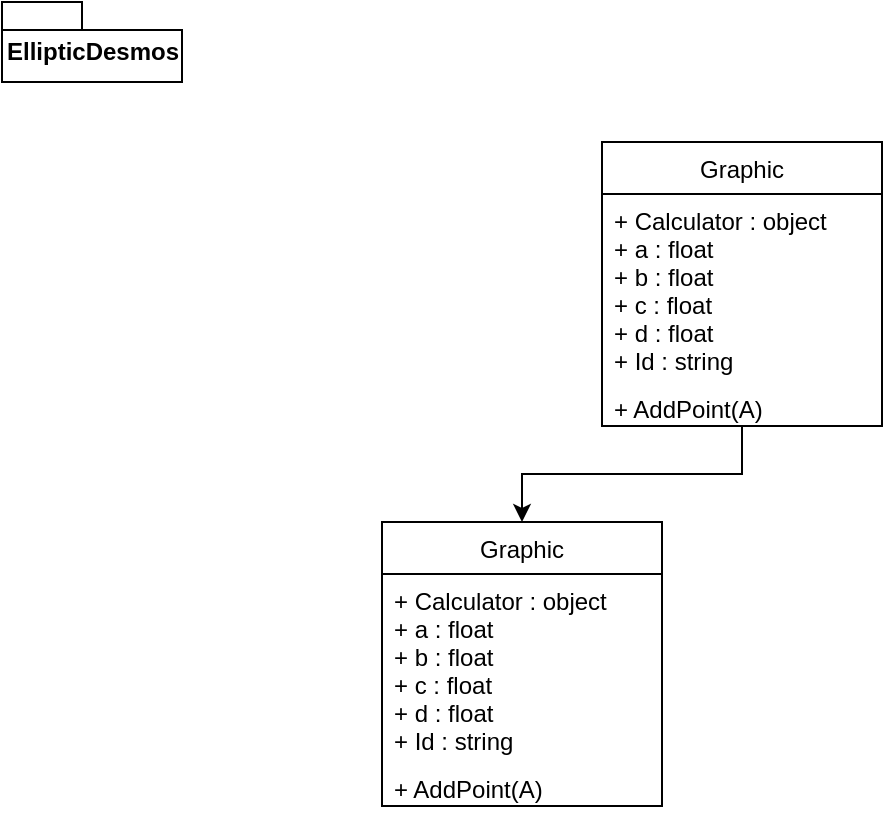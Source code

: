 <mxfile version="17.1.3" type="github" pages="3">
  <diagram id="Onil-J-Lb2S4ngcwoNs3" name="InterfaceGraphique">
    <mxGraphModel dx="1016" dy="533" grid="1" gridSize="10" guides="1" tooltips="1" connect="1" arrows="1" fold="1" page="1" pageScale="1" pageWidth="827" pageHeight="1169" math="0" shadow="0">
      <root>
        <mxCell id="0" />
        <mxCell id="1" parent="0" />
        <mxCell id="Tepk4pUlId4ZBmwnH0sn-1" value="EllipticDesmos" style="shape=folder;fontStyle=1;spacingTop=10;tabWidth=40;tabHeight=14;tabPosition=left;html=1;" parent="1" vertex="1">
          <mxGeometry x="30" y="10" width="90" height="40" as="geometry" />
        </mxCell>
        <mxCell id="MzOy-XGdPNYrwRz2Y23X-4" style="edgeStyle=orthogonalEdgeStyle;rounded=0;orthogonalLoop=1;jettySize=auto;html=1;entryX=0.5;entryY=0;entryDx=0;entryDy=0;" edge="1" parent="1" source="Tepk4pUlId4ZBmwnH0sn-2" target="MzOy-XGdPNYrwRz2Y23X-1">
          <mxGeometry relative="1" as="geometry" />
        </mxCell>
        <mxCell id="Tepk4pUlId4ZBmwnH0sn-2" value="Graphic" style="swimlane;fontStyle=0;childLayout=stackLayout;horizontal=1;startSize=26;fillColor=none;horizontalStack=0;resizeParent=1;resizeParentMax=0;resizeLast=0;collapsible=1;marginBottom=0;" parent="1" vertex="1">
          <mxGeometry x="330" y="80" width="140" height="142" as="geometry">
            <mxRectangle x="344" y="80" width="70" height="26" as="alternateBounds" />
          </mxGeometry>
        </mxCell>
        <mxCell id="Tepk4pUlId4ZBmwnH0sn-3" value="+ Calculator : object&#xa;+ a : float&#xa;+ b : float&#xa;+ c : float&#xa;+ d : float&#xa;+ Id : string" style="text;strokeColor=none;fillColor=none;align=left;verticalAlign=top;spacingLeft=4;spacingRight=4;overflow=hidden;rotatable=0;points=[[0,0.5],[1,0.5]];portConstraint=eastwest;" parent="Tepk4pUlId4ZBmwnH0sn-2" vertex="1">
          <mxGeometry y="26" width="140" height="94" as="geometry" />
        </mxCell>
        <mxCell id="Tepk4pUlId4ZBmwnH0sn-4" value="+ AddPoint(A) " style="text;strokeColor=none;fillColor=none;align=left;verticalAlign=top;spacingLeft=4;spacingRight=4;overflow=hidden;rotatable=0;points=[[0,0.5],[1,0.5]];portConstraint=eastwest;sketch=0;gradientColor=#B3FF66;rounded=0;glass=0;absoluteArcSize=0;" parent="Tepk4pUlId4ZBmwnH0sn-2" vertex="1">
          <mxGeometry y="120" width="140" height="22" as="geometry" />
        </mxCell>
        <mxCell id="MzOy-XGdPNYrwRz2Y23X-1" value="Graphic" style="swimlane;fontStyle=0;childLayout=stackLayout;horizontal=1;startSize=26;fillColor=none;horizontalStack=0;resizeParent=1;resizeParentMax=0;resizeLast=0;collapsible=1;marginBottom=0;" vertex="1" parent="1">
          <mxGeometry x="220" y="270" width="140" height="142" as="geometry">
            <mxRectangle x="344" y="80" width="70" height="26" as="alternateBounds" />
          </mxGeometry>
        </mxCell>
        <mxCell id="MzOy-XGdPNYrwRz2Y23X-2" value="+ Calculator : object&#xa;+ a : float&#xa;+ b : float&#xa;+ c : float&#xa;+ d : float&#xa;+ Id : string" style="text;strokeColor=none;fillColor=none;align=left;verticalAlign=top;spacingLeft=4;spacingRight=4;overflow=hidden;rotatable=0;points=[[0,0.5],[1,0.5]];portConstraint=eastwest;" vertex="1" parent="MzOy-XGdPNYrwRz2Y23X-1">
          <mxGeometry y="26" width="140" height="94" as="geometry" />
        </mxCell>
        <mxCell id="MzOy-XGdPNYrwRz2Y23X-3" value="+ AddPoint(A) " style="text;strokeColor=none;fillColor=none;align=left;verticalAlign=top;spacingLeft=4;spacingRight=4;overflow=hidden;rotatable=0;points=[[0,0.5],[1,0.5]];portConstraint=eastwest;sketch=0;gradientColor=#B3FF66;rounded=0;glass=0;absoluteArcSize=0;" vertex="1" parent="MzOy-XGdPNYrwRz2Y23X-1">
          <mxGeometry y="120" width="140" height="22" as="geometry" />
        </mxCell>
      </root>
    </mxGraphModel>
  </diagram>
  <diagram id="YGg2rZB6yz5wcsw4N4a4" name="FctsCrypto">
    <mxGraphModel grid="1" gridSize="10" guides="1" tooltips="1" connect="1" arrows="1" page="1" fold="1" pageScale="1" pageWidth="827" pageHeight="1169" math="0" shadow="0">
      <root>
        <mxCell id="4x20KhhNzzTn9MA3KTla-0" />
        <mxCell id="4x20KhhNzzTn9MA3KTla-1" parent="4x20KhhNzzTn9MA3KTla-0" />
        <mxCell id="hZ5mlCI5GJ1jsmW44s3F-0" value="Fonctions Crypto" style="text;html=1;strokeColor=none;fillColor=none;align=center;verticalAlign=middle;whiteSpace=wrap;rounded=0;" parent="4x20KhhNzzTn9MA3KTla-1" vertex="1">
          <mxGeometry x="380" y="295" width="60" height="30" as="geometry" />
        </mxCell>
        <mxCell id="tCT-U6A-kNsw4rHphWRb-0" value="" style="ellipse;whiteSpace=wrap;html=1;fillColor=none;" parent="4x20KhhNzzTn9MA3KTla-1" vertex="1">
          <mxGeometry x="350" y="270" width="120" height="80" as="geometry" />
        </mxCell>
        <mxCell id="_B6NBHiB4w5xj34J7TKc-0" value="&lt;p style=&quot;margin: 0px ; margin-top: 4px ; text-align: center&quot;&gt;&lt;b&gt;Choix_domaine()&lt;/b&gt;&lt;/p&gt;&lt;p style=&quot;margin: 0px ; margin-top: 4px ; text-align: center&quot;&gt;Fonction à créer&lt;/p&gt;&lt;hr size=&quot;1&quot;&gt;&lt;p style=&quot;text-align: center ; margin: 0px 0px 0px 4px&quot;&gt;Entrée&lt;/p&gt;&lt;p style=&quot;margin: 0px ; margin-left: 4px&quot;&gt;int : p&lt;/p&gt;&lt;p style=&quot;margin: 0px ; margin-left: 4px&quot;&gt;int : 2**m&lt;/p&gt;&lt;p style=&quot;margin: 0px ; margin-left: 4px&quot;&gt;&lt;br&gt;&lt;/p&gt;&lt;hr size=&quot;1&quot;&gt;&lt;p style=&quot;margin: 0px ; margin-left: 4px&quot;&gt;+ Sortie : Domaines fini ou binaire&lt;/p&gt;" style="verticalAlign=top;align=left;overflow=fill;fontSize=12;fontFamily=Helvetica;html=1;" parent="4x20KhhNzzTn9MA3KTla-1" vertex="1">
          <mxGeometry x="319" y="370" width="190" height="110" as="geometry" />
        </mxCell>
        <mxCell id="g4--oRuNvnhPzPkheCb2-0" value="binaire" style="html=1;verticalAlign=bottom;endArrow=block;rounded=0;exitX=0.419;exitY=1.018;exitDx=0;exitDy=0;exitPerimeter=0;" parent="4x20KhhNzzTn9MA3KTla-1" source="_B6NBHiB4w5xj34J7TKc-0" edge="1">
          <mxGeometry width="80" relative="1" as="geometry">
            <mxPoint x="360" y="460" as="sourcePoint" />
            <mxPoint x="360" y="600" as="targetPoint" />
          </mxGeometry>
        </mxCell>
        <mxCell id="g4--oRuNvnhPzPkheCb2-1" value="finis" style="html=1;verticalAlign=bottom;endArrow=block;rounded=0;exitX=0.619;exitY=1.03;exitDx=0;exitDy=0;exitPerimeter=0;" parent="4x20KhhNzzTn9MA3KTla-1" source="_B6NBHiB4w5xj34J7TKc-0" edge="1">
          <mxGeometry width="80" relative="1" as="geometry">
            <mxPoint x="360" y="460" as="sourcePoint" />
            <mxPoint x="480" y="600" as="targetPoint" />
          </mxGeometry>
        </mxCell>
      </root>
    </mxGraphModel>
  </diagram>
  <diagram id="whLLJIjQarJfwcpgsh9Q" name="laura">
    <mxGraphModel dx="782" dy="468" grid="1" gridSize="10" guides="1" tooltips="1" connect="1" arrows="1" fold="1" page="1" pageScale="1" pageWidth="827" pageHeight="1169" math="0" shadow="0">
      <root>
        <mxCell id="g2q9SSn4mbLMj3b3ABah-0" />
        <mxCell id="g2q9SSn4mbLMj3b3ABah-1" parent="g2q9SSn4mbLMj3b3ABah-0" />
        <mxCell id="g2q9SSn4mbLMj3b3ABah-2" value="" style="shape=table;startSize=0;container=1;collapsible=0;childLayout=tableLayout;" vertex="1" parent="g2q9SSn4mbLMj3b3ABah-1">
          <mxGeometry x="280" y="160" width="440" height="270" as="geometry" />
        </mxCell>
        <mxCell id="g2q9SSn4mbLMj3b3ABah-3" value="" style="shape=tableRow;horizontal=0;startSize=0;swimlaneHead=0;swimlaneBody=0;top=0;left=0;bottom=0;right=0;collapsible=0;dropTarget=0;fillColor=none;points=[[0,0.5],[1,0.5]];portConstraint=eastwest;" vertex="1" parent="g2q9SSn4mbLMj3b3ABah-2">
          <mxGeometry width="440" height="40" as="geometry" />
        </mxCell>
        <mxCell id="g2q9SSn4mbLMj3b3ABah-4" value="" style="shape=partialRectangle;html=1;whiteSpace=wrap;connectable=0;overflow=hidden;fillColor=none;top=0;left=0;bottom=0;right=0;pointerEvents=1;" vertex="1" parent="g2q9SSn4mbLMj3b3ABah-3">
          <mxGeometry width="200" height="40" as="geometry">
            <mxRectangle width="200" height="40" as="alternateBounds" />
          </mxGeometry>
        </mxCell>
        <mxCell id="g2q9SSn4mbLMj3b3ABah-5" value="" style="shape=partialRectangle;html=1;whiteSpace=wrap;connectable=0;overflow=hidden;fillColor=none;top=0;left=0;bottom=0;right=0;pointerEvents=1;" vertex="1" parent="g2q9SSn4mbLMj3b3ABah-3">
          <mxGeometry x="200" width="80" height="40" as="geometry">
            <mxRectangle width="80" height="40" as="alternateBounds" />
          </mxGeometry>
        </mxCell>
        <mxCell id="g2q9SSn4mbLMj3b3ABah-6" value="" style="shape=partialRectangle;html=1;whiteSpace=wrap;connectable=0;overflow=hidden;fillColor=none;top=0;left=0;bottom=0;right=0;pointerEvents=1;" vertex="1" parent="g2q9SSn4mbLMj3b3ABah-3">
          <mxGeometry x="280" width="50" height="40" as="geometry">
            <mxRectangle width="50" height="40" as="alternateBounds" />
          </mxGeometry>
        </mxCell>
        <mxCell id="g2q9SSn4mbLMj3b3ABah-7" value="" style="shape=partialRectangle;html=1;whiteSpace=wrap;connectable=0;overflow=hidden;fillColor=none;top=0;left=0;bottom=0;right=0;pointerEvents=1;" vertex="1" parent="g2q9SSn4mbLMj3b3ABah-3">
          <mxGeometry x="330" width="110" height="40" as="geometry">
            <mxRectangle width="110" height="40" as="alternateBounds" />
          </mxGeometry>
        </mxCell>
        <mxCell id="g2q9SSn4mbLMj3b3ABah-8" value="" style="shape=tableRow;horizontal=0;startSize=0;swimlaneHead=0;swimlaneBody=0;top=0;left=0;bottom=0;right=0;collapsible=0;dropTarget=0;fillColor=none;points=[[0,0.5],[1,0.5]];portConstraint=eastwest;" vertex="1" parent="g2q9SSn4mbLMj3b3ABah-2">
          <mxGeometry y="40" width="440" height="80" as="geometry" />
        </mxCell>
        <mxCell id="g2q9SSn4mbLMj3b3ABah-9" value="&lt;span class=&quot;pl-smi&quot; style=&quot;box-sizing: border-box ; color: rgb(36 , 41 , 47) ; font-family: , , &amp;#34;sf mono&amp;#34; , &amp;#34;menlo&amp;#34; , &amp;#34;consolas&amp;#34; , &amp;#34;liberation mono&amp;#34; , monospace ; background-color: rgb(255 , 255 , 255)&quot;&gt;this&lt;/span&gt;&lt;span class=&quot;pl-kos&quot; style=&quot;box-sizing: border-box ; color: rgb(36 , 41 , 47) ; font-family: , , &amp;#34;sf mono&amp;#34; , &amp;#34;menlo&amp;#34; , &amp;#34;consolas&amp;#34; , &amp;#34;liberation mono&amp;#34; , monospace ; background-color: rgb(255 , 255 , 255)&quot;&gt;.&lt;/span&gt;&lt;span class=&quot;pl-c1&quot; style=&quot;box-sizing: border-box ; font-family: , , &amp;#34;sf mono&amp;#34; , &amp;#34;menlo&amp;#34; , &amp;#34;consolas&amp;#34; , &amp;#34;liberation mono&amp;#34; , monospace ; background-color: rgb(255 , 255 , 255)&quot;&gt;x&lt;/span&gt;&lt;span class=&quot;pl-kos&quot; style=&quot;box-sizing: border-box ; color: rgb(36 , 41 , 47) ; font-family: , , &amp;#34;sf mono&amp;#34; , &amp;#34;menlo&amp;#34; , &amp;#34;consolas&amp;#34; , &amp;#34;liberation mono&amp;#34; , monospace ; background-color: rgb(255 , 255 , 255)&quot;&gt;.&lt;/span&gt;&lt;span class=&quot;pl-en&quot; style=&quot;box-sizing: border-box ; font-family: , , &amp;#34;sf mono&amp;#34; , &amp;#34;menlo&amp;#34; , &amp;#34;consolas&amp;#34; , &amp;#34;liberation mono&amp;#34; , monospace ; background-color: rgb(255 , 255 , 255)&quot;&gt;&lt;span class=&quot;pl-token&quot; style=&quot;box-sizing: border-box&quot;&gt;fromRed&lt;/span&gt;&lt;/span&gt;&lt;span class=&quot;pl-kos&quot; style=&quot;box-sizing: border-box ; color: rgb(36 , 41 , 47) ; font-family: , , &amp;#34;sf mono&amp;#34; , &amp;#34;menlo&amp;#34; , &amp;#34;consolas&amp;#34; , &amp;#34;liberation mono&amp;#34; , monospace ; background-color: rgb(255 , 255 , 255)&quot;&gt;(&lt;/span&gt;&lt;span class=&quot;pl-kos&quot; style=&quot;box-sizing: border-box ; color: rgb(36 , 41 , 47) ; font-family: , , &amp;#34;sf mono&amp;#34; , &amp;#34;menlo&amp;#34; , &amp;#34;consolas&amp;#34; , &amp;#34;liberation mono&amp;#34; , monospace ; background-color: rgb(255 , 255 , 255)&quot;&gt;)&lt;/span&gt;&lt;span class=&quot;pl-kos&quot; style=&quot;box-sizing: border-box ; color: rgb(36 , 41 , 47) ; font-family: , , &amp;#34;sf mono&amp;#34; , &amp;#34;menlo&amp;#34; , &amp;#34;consolas&amp;#34; , &amp;#34;liberation mono&amp;#34; , monospace ; background-color: rgb(255 , 255 , 255)&quot;&gt;.&lt;/span&gt;&lt;span class=&quot;pl-en&quot; style=&quot;box-sizing: border-box ; font-family: , , &amp;#34;sf mono&amp;#34; , &amp;#34;menlo&amp;#34; , &amp;#34;consolas&amp;#34; , &amp;#34;liberation mono&amp;#34; , monospace ; background-color: rgb(255 , 255 , 255)&quot;&gt;&lt;span class=&quot;pl-token&quot; style=&quot;box-sizing: border-box&quot;&gt;toString&lt;/span&gt;&lt;/span&gt;&lt;span class=&quot;pl-kos&quot; style=&quot;box-sizing: border-box ; color: rgb(36 , 41 , 47) ; font-family: , , &amp;#34;sf mono&amp;#34; , &amp;#34;menlo&amp;#34; , &amp;#34;consolas&amp;#34; , &amp;#34;liberation mono&amp;#34; , monospace ; background-color: rgb(255 , 255 , 255)&quot;&gt;(&lt;/span&gt;&lt;span class=&quot;pl-c1&quot; style=&quot;box-sizing: border-box ; font-family: , , &amp;#34;sf mono&amp;#34; , &amp;#34;menlo&amp;#34; , &amp;#34;consolas&amp;#34; , &amp;#34;liberation mono&amp;#34; , monospace ; background-color: rgb(255 , 255 , 255)&quot;&gt;16&lt;/span&gt;&lt;span class=&quot;pl-kos&quot; style=&quot;box-sizing: border-box ; color: rgb(36 , 41 , 47) ; font-family: , , &amp;#34;sf mono&amp;#34; , &amp;#34;menlo&amp;#34; , &amp;#34;consolas&amp;#34; , &amp;#34;liberation mono&amp;#34; , monospace ; background-color: rgb(255 , 255 , 255)&quot;&gt;,&lt;/span&gt;&lt;span style=&quot;color: rgb(36 , 41 , 47) ; font-family: , , &amp;#34;sf mono&amp;#34; , &amp;#34;menlo&amp;#34; , &amp;#34;consolas&amp;#34; , &amp;#34;liberation mono&amp;#34; , monospace ; background-color: rgb(255 , 255 , 255)&quot;&gt; &lt;/span&gt;&lt;span class=&quot;pl-c1&quot; style=&quot;box-sizing: border-box ; font-family: , , &amp;#34;sf mono&amp;#34; , &amp;#34;menlo&amp;#34; , &amp;#34;consolas&amp;#34; , &amp;#34;liberation mono&amp;#34; , monospace ; background-color: rgb(255 , 255 , 255)&quot;&gt;2&lt;/span&gt;&lt;span class=&quot;pl-kos&quot; style=&quot;box-sizing: border-box ; color: rgb(36 , 41 , 47) ; font-family: , , &amp;#34;sf mono&amp;#34; , &amp;#34;menlo&amp;#34; , &amp;#34;consolas&amp;#34; , &amp;#34;liberation mono&amp;#34; , monospace ; background-color: rgb(255 , 255 , 255)&quot;&gt;)&lt;/span&gt;" style="shape=partialRectangle;html=1;whiteSpace=wrap;connectable=0;overflow=hidden;fillColor=none;top=0;left=0;bottom=0;right=0;pointerEvents=1;" vertex="1" parent="g2q9SSn4mbLMj3b3ABah-8">
          <mxGeometry width="200" height="80" as="geometry">
            <mxRectangle width="200" height="80" as="alternateBounds" />
          </mxGeometry>
        </mxCell>
        <mxCell id="g2q9SSn4mbLMj3b3ABah-10" value="sortie coordonées x" style="shape=partialRectangle;html=1;whiteSpace=wrap;connectable=0;overflow=hidden;fillColor=none;top=0;left=0;bottom=0;right=0;pointerEvents=1;" vertex="1" parent="g2q9SSn4mbLMj3b3ABah-8">
          <mxGeometry x="200" width="80" height="80" as="geometry">
            <mxRectangle width="80" height="80" as="alternateBounds" />
          </mxGeometry>
        </mxCell>
        <mxCell id="g2q9SSn4mbLMj3b3ABah-11" value="sortie en string" style="shape=partialRectangle;html=1;whiteSpace=wrap;connectable=0;overflow=hidden;fillColor=none;top=0;left=0;bottom=0;right=0;pointerEvents=1;" vertex="1" parent="g2q9SSn4mbLMj3b3ABah-8">
          <mxGeometry x="280" width="50" height="80" as="geometry">
            <mxRectangle width="50" height="80" as="alternateBounds" />
          </mxGeometry>
        </mxCell>
        <mxCell id="g2q9SSn4mbLMj3b3ABah-12" value="entrée:&lt;br&gt;point(x, y, isRed)" style="shape=partialRectangle;html=1;whiteSpace=wrap;connectable=0;overflow=hidden;fillColor=none;top=0;left=0;bottom=0;right=0;pointerEvents=1;" vertex="1" parent="g2q9SSn4mbLMj3b3ABah-8">
          <mxGeometry x="330" width="110" height="80" as="geometry">
            <mxRectangle width="110" height="80" as="alternateBounds" />
          </mxGeometry>
        </mxCell>
        <mxCell id="g2q9SSn4mbLMj3b3ABah-13" value="" style="shape=tableRow;horizontal=0;startSize=0;swimlaneHead=0;swimlaneBody=0;top=0;left=0;bottom=0;right=0;collapsible=0;dropTarget=0;fillColor=none;points=[[0,0.5],[1,0.5]];portConstraint=eastwest;" vertex="1" parent="g2q9SSn4mbLMj3b3ABah-2">
          <mxGeometry y="120" width="440" height="40" as="geometry" />
        </mxCell>
        <mxCell id="g2q9SSn4mbLMj3b3ABah-14" value="&lt;span class=&quot;pl-smi&quot; style=&quot;box-sizing: border-box ; color: rgb(36 , 41 , 47) ; font-family: , , &amp;#34;sf mono&amp;#34; , &amp;#34;menlo&amp;#34; , &amp;#34;consolas&amp;#34; , &amp;#34;liberation mono&amp;#34; , monospace ; background-color: rgb(255 , 255 , 255)&quot;&gt;this&lt;/span&gt;&lt;span class=&quot;pl-kos&quot; style=&quot;box-sizing: border-box ; color: rgb(36 , 41 , 47) ; font-family: , , &amp;#34;sf mono&amp;#34; , &amp;#34;menlo&amp;#34; , &amp;#34;consolas&amp;#34; , &amp;#34;liberation mono&amp;#34; , monospace ; background-color: rgb(255 , 255 , 255)&quot;&gt;.&lt;/span&gt;&lt;span class=&quot;pl-kos&quot; style=&quot;box-sizing: border-box ; font-family: , , &amp;#34;sf mono&amp;#34; , &amp;#34;menlo&amp;#34; , &amp;#34;consolas&amp;#34; , &amp;#34;liberation mono&amp;#34; , monospace ; background-color: rgb(255 , 255 , 255)&quot;&gt;y&lt;/span&gt;&lt;span class=&quot;pl-kos&quot; style=&quot;box-sizing: border-box ; color: rgb(36 , 41 , 47) ; font-family: , , &amp;#34;sf mono&amp;#34; , &amp;#34;menlo&amp;#34; , &amp;#34;consolas&amp;#34; , &amp;#34;liberation mono&amp;#34; , monospace ; background-color: rgb(255 , 255 , 255)&quot;&gt;.&lt;/span&gt;&lt;span class=&quot;pl-en&quot; style=&quot;box-sizing: border-box ; font-family: , , &amp;#34;sf mono&amp;#34; , &amp;#34;menlo&amp;#34; , &amp;#34;consolas&amp;#34; , &amp;#34;liberation mono&amp;#34; , monospace ; background-color: rgb(255 , 255 , 255)&quot;&gt;&lt;span class=&quot;pl-token&quot; style=&quot;box-sizing: border-box&quot;&gt;fromRed&lt;/span&gt;&lt;/span&gt;&lt;span class=&quot;pl-kos&quot; style=&quot;box-sizing: border-box ; color: rgb(36 , 41 , 47) ; font-family: , , &amp;#34;sf mono&amp;#34; , &amp;#34;menlo&amp;#34; , &amp;#34;consolas&amp;#34; , &amp;#34;liberation mono&amp;#34; , monospace ; background-color: rgb(255 , 255 , 255)&quot;&gt;(&lt;/span&gt;&lt;span class=&quot;pl-kos&quot; style=&quot;box-sizing: border-box ; color: rgb(36 , 41 , 47) ; font-family: , , &amp;#34;sf mono&amp;#34; , &amp;#34;menlo&amp;#34; , &amp;#34;consolas&amp;#34; , &amp;#34;liberation mono&amp;#34; , monospace ; background-color: rgb(255 , 255 , 255)&quot;&gt;)&lt;/span&gt;&lt;span class=&quot;pl-kos&quot; style=&quot;box-sizing: border-box ; color: rgb(36 , 41 , 47) ; font-family: , , &amp;#34;sf mono&amp;#34; , &amp;#34;menlo&amp;#34; , &amp;#34;consolas&amp;#34; , &amp;#34;liberation mono&amp;#34; , monospace ; background-color: rgb(255 , 255 , 255)&quot;&gt;.&lt;/span&gt;&lt;span class=&quot;pl-en&quot; style=&quot;box-sizing: border-box ; font-family: , , &amp;#34;sf mono&amp;#34; , &amp;#34;menlo&amp;#34; , &amp;#34;consolas&amp;#34; , &amp;#34;liberation mono&amp;#34; , monospace ; background-color: rgb(255 , 255 , 255)&quot;&gt;&lt;span class=&quot;pl-token&quot; style=&quot;box-sizing: border-box&quot;&gt;toString&lt;/span&gt;&lt;/span&gt;&lt;span class=&quot;pl-kos&quot; style=&quot;box-sizing: border-box ; color: rgb(36 , 41 , 47) ; font-family: , , &amp;#34;sf mono&amp;#34; , &amp;#34;menlo&amp;#34; , &amp;#34;consolas&amp;#34; , &amp;#34;liberation mono&amp;#34; , monospace ; background-color: rgb(255 , 255 , 255)&quot;&gt;(&lt;/span&gt;&lt;span class=&quot;pl-c1&quot; style=&quot;box-sizing: border-box ; font-family: , , &amp;#34;sf mono&amp;#34; , &amp;#34;menlo&amp;#34; , &amp;#34;consolas&amp;#34; , &amp;#34;liberation mono&amp;#34; , monospace ; background-color: rgb(255 , 255 , 255)&quot;&gt;16&lt;/span&gt;&lt;span class=&quot;pl-kos&quot; style=&quot;box-sizing: border-box ; color: rgb(36 , 41 , 47) ; font-family: , , &amp;#34;sf mono&amp;#34; , &amp;#34;menlo&amp;#34; , &amp;#34;consolas&amp;#34; , &amp;#34;liberation mono&amp;#34; , monospace ; background-color: rgb(255 , 255 , 255)&quot;&gt;,&lt;/span&gt;&lt;span style=&quot;color: rgb(36 , 41 , 47) ; font-family: , , &amp;#34;sf mono&amp;#34; , &amp;#34;menlo&amp;#34; , &amp;#34;consolas&amp;#34; , &amp;#34;liberation mono&amp;#34; , monospace ; background-color: rgb(255 , 255 , 255)&quot;&gt; &lt;/span&gt;&lt;span class=&quot;pl-c1&quot; style=&quot;box-sizing: border-box ; font-family: , , &amp;#34;sf mono&amp;#34; , &amp;#34;menlo&amp;#34; , &amp;#34;consolas&amp;#34; , &amp;#34;liberation mono&amp;#34; , monospace ; background-color: rgb(255 , 255 , 255)&quot;&gt;2&lt;/span&gt;&lt;span class=&quot;pl-kos&quot; style=&quot;box-sizing: border-box ; color: rgb(36 , 41 , 47) ; font-family: , , &amp;#34;sf mono&amp;#34; , &amp;#34;menlo&amp;#34; , &amp;#34;consolas&amp;#34; , &amp;#34;liberation mono&amp;#34; , monospace ; background-color: rgb(255 , 255 , 255)&quot;&gt;)&lt;/span&gt;" style="shape=partialRectangle;html=1;whiteSpace=wrap;connectable=0;overflow=hidden;fillColor=none;top=0;left=0;bottom=0;right=0;pointerEvents=1;" vertex="1" parent="g2q9SSn4mbLMj3b3ABah-13">
          <mxGeometry width="200" height="40" as="geometry">
            <mxRectangle width="200" height="40" as="alternateBounds" />
          </mxGeometry>
        </mxCell>
        <mxCell id="g2q9SSn4mbLMj3b3ABah-15" value="sortie coordonées y" style="shape=partialRectangle;html=1;whiteSpace=wrap;connectable=0;overflow=hidden;fillColor=none;top=0;left=0;bottom=0;right=0;pointerEvents=1;" vertex="1" parent="g2q9SSn4mbLMj3b3ABah-13">
          <mxGeometry x="200" width="80" height="40" as="geometry">
            <mxRectangle width="80" height="40" as="alternateBounds" />
          </mxGeometry>
        </mxCell>
        <mxCell id="g2q9SSn4mbLMj3b3ABah-16" value="sortie en string" style="shape=partialRectangle;html=1;whiteSpace=wrap;connectable=0;overflow=hidden;fillColor=none;top=0;left=0;bottom=0;right=0;pointerEvents=1;" vertex="1" parent="g2q9SSn4mbLMj3b3ABah-13">
          <mxGeometry x="280" width="50" height="40" as="geometry">
            <mxRectangle width="50" height="40" as="alternateBounds" />
          </mxGeometry>
        </mxCell>
        <mxCell id="g2q9SSn4mbLMj3b3ABah-17" value="" style="shape=partialRectangle;html=1;whiteSpace=wrap;connectable=0;overflow=hidden;fillColor=none;top=0;left=0;bottom=0;right=0;pointerEvents=1;" vertex="1" parent="g2q9SSn4mbLMj3b3ABah-13">
          <mxGeometry x="330" width="110" height="40" as="geometry">
            <mxRectangle width="110" height="40" as="alternateBounds" />
          </mxGeometry>
        </mxCell>
        <mxCell id="g2q9SSn4mbLMj3b3ABah-18" value="" style="shape=tableRow;horizontal=0;startSize=0;swimlaneHead=0;swimlaneBody=0;top=0;left=0;bottom=0;right=0;collapsible=0;dropTarget=0;fillColor=none;points=[[0,0.5],[1,0.5]];portConstraint=eastwest;" vertex="1" parent="g2q9SSn4mbLMj3b3ABah-2">
          <mxGeometry y="160" width="440" height="110" as="geometry" />
        </mxCell>
        <mxCell id="g2q9SSn4mbLMj3b3ABah-19" value="" style="shape=partialRectangle;html=1;whiteSpace=wrap;connectable=0;overflow=hidden;fillColor=none;top=0;left=0;bottom=0;right=0;pointerEvents=1;" vertex="1" parent="g2q9SSn4mbLMj3b3ABah-18">
          <mxGeometry width="200" height="110" as="geometry">
            <mxRectangle width="200" height="110" as="alternateBounds" />
          </mxGeometry>
        </mxCell>
        <mxCell id="g2q9SSn4mbLMj3b3ABah-20" value="" style="shape=partialRectangle;html=1;whiteSpace=wrap;connectable=0;overflow=hidden;fillColor=none;top=0;left=0;bottom=0;right=0;pointerEvents=1;" vertex="1" parent="g2q9SSn4mbLMj3b3ABah-18">
          <mxGeometry x="200" width="80" height="110" as="geometry">
            <mxRectangle width="80" height="110" as="alternateBounds" />
          </mxGeometry>
        </mxCell>
        <mxCell id="g2q9SSn4mbLMj3b3ABah-21" value="" style="shape=partialRectangle;html=1;whiteSpace=wrap;connectable=0;overflow=hidden;fillColor=none;top=0;left=0;bottom=0;right=0;pointerEvents=1;" vertex="1" parent="g2q9SSn4mbLMj3b3ABah-18">
          <mxGeometry x="280" width="50" height="110" as="geometry">
            <mxRectangle width="50" height="110" as="alternateBounds" />
          </mxGeometry>
        </mxCell>
        <mxCell id="g2q9SSn4mbLMj3b3ABah-22" value="" style="shape=partialRectangle;html=1;whiteSpace=wrap;connectable=0;overflow=hidden;fillColor=none;top=0;left=0;bottom=0;right=0;pointerEvents=1;" vertex="1" parent="g2q9SSn4mbLMj3b3ABah-18">
          <mxGeometry x="330" width="110" height="110" as="geometry">
            <mxRectangle width="110" height="110" as="alternateBounds" />
          </mxGeometry>
        </mxCell>
      </root>
    </mxGraphModel>
  </diagram>
</mxfile>
